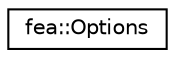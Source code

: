 digraph "Graphical Class Hierarchy"
{
  edge [fontname="Helvetica",fontsize="10",labelfontname="Helvetica",labelfontsize="10"];
  node [fontname="Helvetica",fontsize="10",shape=record];
  rankdir="LR";
  Node1 [label="fea::Options",height=0.2,width=0.4,color="black", fillcolor="white", style="filled",URL="$structfea_1_1_options.html",tooltip="Provides a method for customizing the finite element analysis. "];
}
